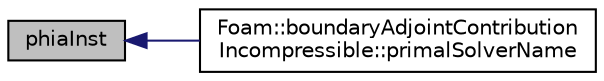 digraph "phiaInst"
{
  bgcolor="transparent";
  edge [fontname="Helvetica",fontsize="10",labelfontname="Helvetica",labelfontsize="10"];
  node [fontname="Helvetica",fontsize="10",shape=record];
  rankdir="LR";
  Node1 [label="phiaInst",height=0.2,width=0.4,color="black", fillcolor="grey75", style="filled" fontcolor="black"];
  Node1 -> Node2 [dir="back",color="midnightblue",fontsize="10",style="solid",fontname="Helvetica"];
  Node2 [label="Foam::boundaryAdjointContribution\lIncompressible::primalSolverName",height=0.2,width=0.4,color="black",URL="$classFoam_1_1boundaryAdjointContributionIncompressible.html#a0fcf7c98c9c4d3419d152493fc5c934e"];
}
